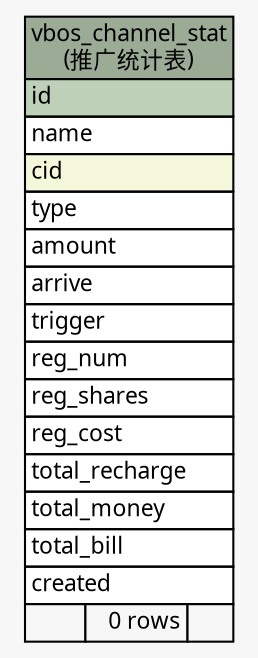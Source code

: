 // dot 2.26.0 on Linux 2.6.32-504.3.3.el6.x86_64
// SchemaSpy rev Unknown
digraph "vbos_channel_stat" {
  graph [
    rankdir="RL"
    bgcolor="#f7f7f7"
    nodesep="0.18"
    ranksep="0.46"
    fontname="Microsoft YaHei"
    fontsize="11"
  ];
  node [
    fontname="Microsoft YaHei"
    fontsize="11"
    shape="plaintext"
  ];
  edge [
    arrowsize="0.8"
  ];
  "vbos_channel_stat" [
    label=<
    <TABLE BORDER="0" CELLBORDER="1" CELLSPACING="0" BGCOLOR="#ffffff">
      <TR><TD COLSPAN="3" BGCOLOR="#9bab96" ALIGN="CENTER">vbos_channel_stat<br/>(推广统计表)</TD></TR>
      <TR><TD PORT="id" COLSPAN="3" BGCOLOR="#bed1b8" ALIGN="LEFT">id</TD></TR>
      <TR><TD PORT="name" COLSPAN="3" ALIGN="LEFT">name</TD></TR>
      <TR><TD PORT="cid" COLSPAN="3" BGCOLOR="#f4f7da" ALIGN="LEFT">cid</TD></TR>
      <TR><TD PORT="type" COLSPAN="3" ALIGN="LEFT">type</TD></TR>
      <TR><TD PORT="amount" COLSPAN="3" ALIGN="LEFT">amount</TD></TR>
      <TR><TD PORT="arrive" COLSPAN="3" ALIGN="LEFT">arrive</TD></TR>
      <TR><TD PORT="trigger" COLSPAN="3" ALIGN="LEFT">trigger</TD></TR>
      <TR><TD PORT="reg_num" COLSPAN="3" ALIGN="LEFT">reg_num</TD></TR>
      <TR><TD PORT="reg_shares" COLSPAN="3" ALIGN="LEFT">reg_shares</TD></TR>
      <TR><TD PORT="reg_cost" COLSPAN="3" ALIGN="LEFT">reg_cost</TD></TR>
      <TR><TD PORT="total_recharge" COLSPAN="3" ALIGN="LEFT">total_recharge</TD></TR>
      <TR><TD PORT="total_money" COLSPAN="3" ALIGN="LEFT">total_money</TD></TR>
      <TR><TD PORT="total_bill" COLSPAN="3" ALIGN="LEFT">total_bill</TD></TR>
      <TR><TD PORT="created" COLSPAN="3" ALIGN="LEFT">created</TD></TR>
      <TR><TD ALIGN="LEFT" BGCOLOR="#f7f7f7">  </TD><TD ALIGN="RIGHT" BGCOLOR="#f7f7f7">0 rows</TD><TD ALIGN="RIGHT" BGCOLOR="#f7f7f7">  </TD></TR>
    </TABLE>>
    URL="tables/vbos_channel_stat.html"
    tooltip="vbos_channel_stat"
  ];
}
